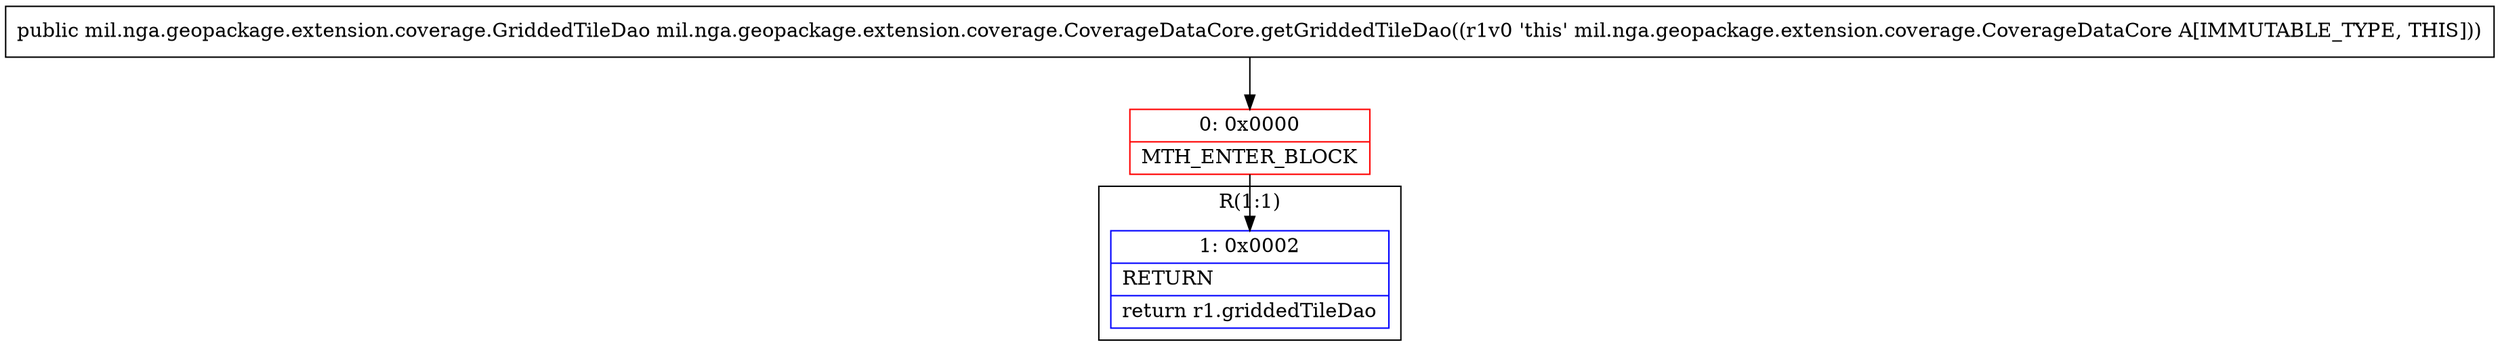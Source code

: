 digraph "CFG formil.nga.geopackage.extension.coverage.CoverageDataCore.getGriddedTileDao()Lmil\/nga\/geopackage\/extension\/coverage\/GriddedTileDao;" {
subgraph cluster_Region_909444827 {
label = "R(1:1)";
node [shape=record,color=blue];
Node_1 [shape=record,label="{1\:\ 0x0002|RETURN\l|return r1.griddedTileDao\l}"];
}
Node_0 [shape=record,color=red,label="{0\:\ 0x0000|MTH_ENTER_BLOCK\l}"];
MethodNode[shape=record,label="{public mil.nga.geopackage.extension.coverage.GriddedTileDao mil.nga.geopackage.extension.coverage.CoverageDataCore.getGriddedTileDao((r1v0 'this' mil.nga.geopackage.extension.coverage.CoverageDataCore A[IMMUTABLE_TYPE, THIS])) }"];
MethodNode -> Node_0;
Node_0 -> Node_1;
}

